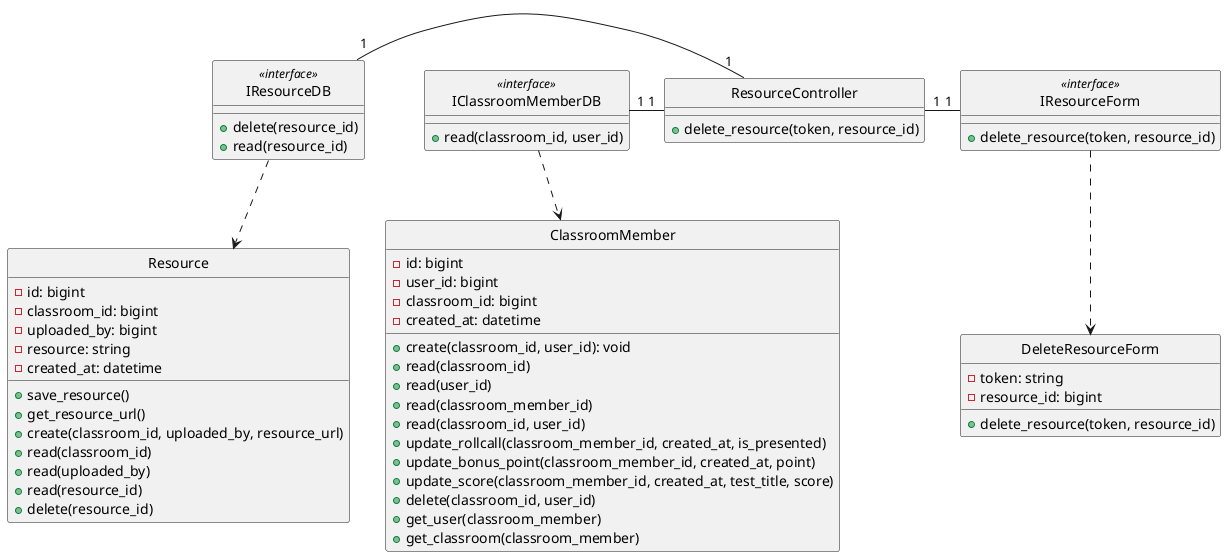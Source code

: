 @startuml deleteResource

class DeleteResourceForm {
    - token: string
    - resource_id: bigint

    + delete_resource(token, resource_id)
}

class IResourceForm <<interface>> {
    + delete_resource(token, resource_id)
}

class ResourceController {
    + delete_resource(token, resource_id)
}

class ClassroomMember {
    - id: bigint
    - user_id: bigint
    - classroom_id: bigint
    - created_at: datetime

    + create(classroom_id, user_id): void
    + read(classroom_id)
    + read(user_id)
    + read(classroom_member_id)
    + read(classroom_id, user_id)
    + update_rollcall(classroom_member_id, created_at, is_presented)
    + update_bonus_point(classroom_member_id, created_at, point)
    + update_score(classroom_member_id, created_at, test_title, score)
    + delete(classroom_id, user_id)
    + get_user(classroom_member)
    + get_classroom(classroom_member)
}

class IClassroomMemberDB <<interface>> {
    + read(classroom_id, user_id)
}


class Resource {
    -id: bigint
    -classroom_id: bigint
    -uploaded_by: bigint
    -resource: string
    -created_at: datetime

    + save_resource()
    + get_resource_url()
    + create(classroom_id, uploaded_by, resource_url)
    + read(classroom_id)
    + read(uploaded_by)
    + read(resource_id)
    + delete(resource_id)
}

class IResourceDB <<interface>> {
    + delete(resource_id)
    + read(resource_id)
}

hide DeleteResourceForm circle
hide IResourceForm <<interface>> circle
hide ResourceController circle
hide IClassroomMemberDB <<interface>> circle
hide ClassroomMember circle
hide IResourceDB <<interface>> circle
hide Resource circle 


IResourceForm .down.> DeleteResourceForm
IClassroomMemberDB .down.> ClassroomMember
IResourceDB .down.> Resource
IResourceForm "1"-left-"1" ResourceController
ResourceController "1"-left-"1" IClassroomMemberDB
ResourceController "1"-left-"1" IResourceDB


@enduml
